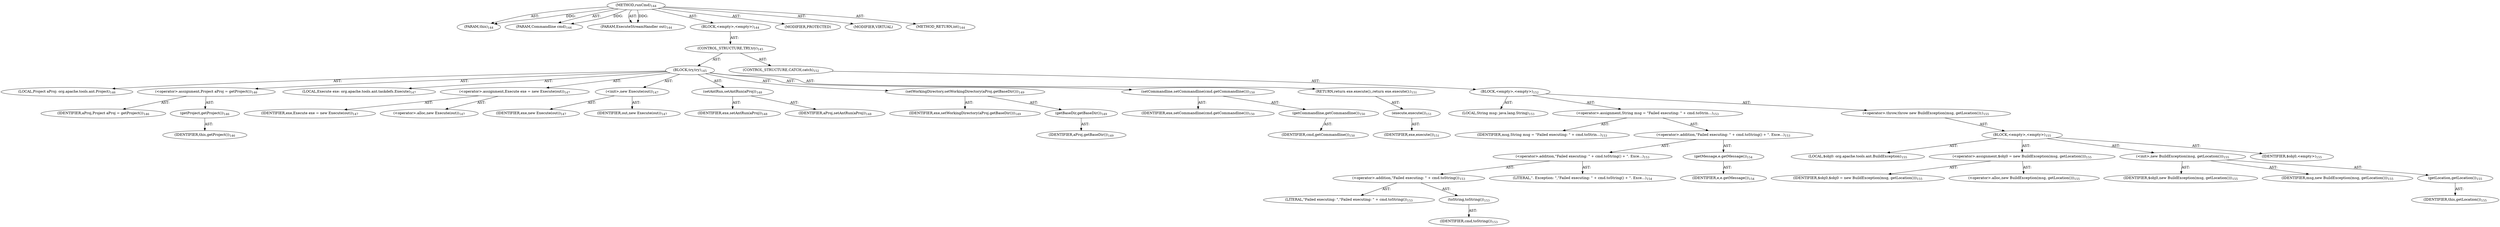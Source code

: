 digraph "runCmd" {  
"111669149696" [label = <(METHOD,runCmd)<SUB>144</SUB>> ]
"115964116992" [label = <(PARAM,this)<SUB>144</SUB>> ]
"115964116997" [label = <(PARAM,Commandline cmd)<SUB>144</SUB>> ]
"115964116998" [label = <(PARAM,ExecuteStreamHandler out)<SUB>144</SUB>> ]
"25769803776" [label = <(BLOCK,&lt;empty&gt;,&lt;empty&gt;)<SUB>144</SUB>> ]
"47244640256" [label = <(CONTROL_STRUCTURE,TRY,try)<SUB>145</SUB>> ]
"25769803777" [label = <(BLOCK,try,try)<SUB>145</SUB>> ]
"94489280512" [label = <(LOCAL,Project aProj: org.apache.tools.ant.Project)<SUB>146</SUB>> ]
"30064771073" [label = <(&lt;operator&gt;.assignment,Project aProj = getProject())<SUB>146</SUB>> ]
"68719476786" [label = <(IDENTIFIER,aProj,Project aProj = getProject())<SUB>146</SUB>> ]
"30064771074" [label = <(getProject,getProject())<SUB>146</SUB>> ]
"68719476736" [label = <(IDENTIFIER,this,getProject())<SUB>146</SUB>> ]
"94489280513" [label = <(LOCAL,Execute exe: org.apache.tools.ant.taskdefs.Execute)<SUB>147</SUB>> ]
"30064771075" [label = <(&lt;operator&gt;.assignment,Execute exe = new Execute(out))<SUB>147</SUB>> ]
"68719476787" [label = <(IDENTIFIER,exe,Execute exe = new Execute(out))<SUB>147</SUB>> ]
"30064771076" [label = <(&lt;operator&gt;.alloc,new Execute(out))<SUB>147</SUB>> ]
"30064771077" [label = <(&lt;init&gt;,new Execute(out))<SUB>147</SUB>> ]
"68719476788" [label = <(IDENTIFIER,exe,new Execute(out))<SUB>147</SUB>> ]
"68719476789" [label = <(IDENTIFIER,out,new Execute(out))<SUB>147</SUB>> ]
"30064771078" [label = <(setAntRun,setAntRun(aProj))<SUB>148</SUB>> ]
"68719476790" [label = <(IDENTIFIER,exe,setAntRun(aProj))<SUB>148</SUB>> ]
"68719476791" [label = <(IDENTIFIER,aProj,setAntRun(aProj))<SUB>148</SUB>> ]
"30064771079" [label = <(setWorkingDirectory,setWorkingDirectory(aProj.getBaseDir()))<SUB>149</SUB>> ]
"68719476792" [label = <(IDENTIFIER,exe,setWorkingDirectory(aProj.getBaseDir()))<SUB>149</SUB>> ]
"30064771080" [label = <(getBaseDir,getBaseDir())<SUB>149</SUB>> ]
"68719476793" [label = <(IDENTIFIER,aProj,getBaseDir())<SUB>149</SUB>> ]
"30064771081" [label = <(setCommandline,setCommandline(cmd.getCommandline()))<SUB>150</SUB>> ]
"68719476794" [label = <(IDENTIFIER,exe,setCommandline(cmd.getCommandline()))<SUB>150</SUB>> ]
"30064771082" [label = <(getCommandline,getCommandline())<SUB>150</SUB>> ]
"68719476795" [label = <(IDENTIFIER,cmd,getCommandline())<SUB>150</SUB>> ]
"146028888064" [label = <(RETURN,return exe.execute();,return exe.execute();)<SUB>151</SUB>> ]
"30064771083" [label = <(execute,execute())<SUB>151</SUB>> ]
"68719476796" [label = <(IDENTIFIER,exe,execute())<SUB>151</SUB>> ]
"47244640257" [label = <(CONTROL_STRUCTURE,CATCH,catch)<SUB>152</SUB>> ]
"25769803778" [label = <(BLOCK,&lt;empty&gt;,&lt;empty&gt;)<SUB>152</SUB>> ]
"94489280514" [label = <(LOCAL,String msg: java.lang.String)<SUB>153</SUB>> ]
"30064771084" [label = <(&lt;operator&gt;.assignment,String msg = &quot;Failed executing: &quot; + cmd.toStrin...)<SUB>153</SUB>> ]
"68719476797" [label = <(IDENTIFIER,msg,String msg = &quot;Failed executing: &quot; + cmd.toStrin...)<SUB>153</SUB>> ]
"30064771085" [label = <(&lt;operator&gt;.addition,&quot;Failed executing: &quot; + cmd.toString() + &quot;. Exce...)<SUB>153</SUB>> ]
"30064771086" [label = <(&lt;operator&gt;.addition,&quot;Failed executing: &quot; + cmd.toString() + &quot;. Exce...)<SUB>153</SUB>> ]
"30064771087" [label = <(&lt;operator&gt;.addition,&quot;Failed executing: &quot; + cmd.toString())<SUB>153</SUB>> ]
"90194313216" [label = <(LITERAL,&quot;Failed executing: &quot;,&quot;Failed executing: &quot; + cmd.toString())<SUB>153</SUB>> ]
"30064771088" [label = <(toString,toString())<SUB>153</SUB>> ]
"68719476798" [label = <(IDENTIFIER,cmd,toString())<SUB>153</SUB>> ]
"90194313217" [label = <(LITERAL,&quot;. Exception: &quot;,&quot;Failed executing: &quot; + cmd.toString() + &quot;. Exce...)<SUB>154</SUB>> ]
"30064771089" [label = <(getMessage,e.getMessage())<SUB>154</SUB>> ]
"68719476799" [label = <(IDENTIFIER,e,e.getMessage())<SUB>154</SUB>> ]
"30064771090" [label = <(&lt;operator&gt;.throw,throw new BuildException(msg, getLocation());)<SUB>155</SUB>> ]
"25769803779" [label = <(BLOCK,&lt;empty&gt;,&lt;empty&gt;)<SUB>155</SUB>> ]
"94489280515" [label = <(LOCAL,$obj0: org.apache.tools.ant.BuildException)<SUB>155</SUB>> ]
"30064771091" [label = <(&lt;operator&gt;.assignment,$obj0 = new BuildException(msg, getLocation()))<SUB>155</SUB>> ]
"68719476800" [label = <(IDENTIFIER,$obj0,$obj0 = new BuildException(msg, getLocation()))<SUB>155</SUB>> ]
"30064771092" [label = <(&lt;operator&gt;.alloc,new BuildException(msg, getLocation()))<SUB>155</SUB>> ]
"30064771093" [label = <(&lt;init&gt;,new BuildException(msg, getLocation()))<SUB>155</SUB>> ]
"68719476801" [label = <(IDENTIFIER,$obj0,new BuildException(msg, getLocation()))<SUB>155</SUB>> ]
"68719476802" [label = <(IDENTIFIER,msg,new BuildException(msg, getLocation()))<SUB>155</SUB>> ]
"30064771094" [label = <(getLocation,getLocation())<SUB>155</SUB>> ]
"68719476737" [label = <(IDENTIFIER,this,getLocation())<SUB>155</SUB>> ]
"68719476803" [label = <(IDENTIFIER,$obj0,&lt;empty&gt;)<SUB>155</SUB>> ]
"133143986195" [label = <(MODIFIER,PROTECTED)> ]
"133143986196" [label = <(MODIFIER,VIRTUAL)> ]
"128849018880" [label = <(METHOD_RETURN,int)<SUB>144</SUB>> ]
  "111669149696" -> "115964116992"  [ label = "AST: "] 
  "111669149696" -> "115964116997"  [ label = "AST: "] 
  "111669149696" -> "115964116998"  [ label = "AST: "] 
  "111669149696" -> "25769803776"  [ label = "AST: "] 
  "111669149696" -> "133143986195"  [ label = "AST: "] 
  "111669149696" -> "133143986196"  [ label = "AST: "] 
  "111669149696" -> "128849018880"  [ label = "AST: "] 
  "25769803776" -> "47244640256"  [ label = "AST: "] 
  "47244640256" -> "25769803777"  [ label = "AST: "] 
  "47244640256" -> "47244640257"  [ label = "AST: "] 
  "25769803777" -> "94489280512"  [ label = "AST: "] 
  "25769803777" -> "30064771073"  [ label = "AST: "] 
  "25769803777" -> "94489280513"  [ label = "AST: "] 
  "25769803777" -> "30064771075"  [ label = "AST: "] 
  "25769803777" -> "30064771077"  [ label = "AST: "] 
  "25769803777" -> "30064771078"  [ label = "AST: "] 
  "25769803777" -> "30064771079"  [ label = "AST: "] 
  "25769803777" -> "30064771081"  [ label = "AST: "] 
  "25769803777" -> "146028888064"  [ label = "AST: "] 
  "30064771073" -> "68719476786"  [ label = "AST: "] 
  "30064771073" -> "30064771074"  [ label = "AST: "] 
  "30064771074" -> "68719476736"  [ label = "AST: "] 
  "30064771075" -> "68719476787"  [ label = "AST: "] 
  "30064771075" -> "30064771076"  [ label = "AST: "] 
  "30064771077" -> "68719476788"  [ label = "AST: "] 
  "30064771077" -> "68719476789"  [ label = "AST: "] 
  "30064771078" -> "68719476790"  [ label = "AST: "] 
  "30064771078" -> "68719476791"  [ label = "AST: "] 
  "30064771079" -> "68719476792"  [ label = "AST: "] 
  "30064771079" -> "30064771080"  [ label = "AST: "] 
  "30064771080" -> "68719476793"  [ label = "AST: "] 
  "30064771081" -> "68719476794"  [ label = "AST: "] 
  "30064771081" -> "30064771082"  [ label = "AST: "] 
  "30064771082" -> "68719476795"  [ label = "AST: "] 
  "146028888064" -> "30064771083"  [ label = "AST: "] 
  "30064771083" -> "68719476796"  [ label = "AST: "] 
  "47244640257" -> "25769803778"  [ label = "AST: "] 
  "25769803778" -> "94489280514"  [ label = "AST: "] 
  "25769803778" -> "30064771084"  [ label = "AST: "] 
  "25769803778" -> "30064771090"  [ label = "AST: "] 
  "30064771084" -> "68719476797"  [ label = "AST: "] 
  "30064771084" -> "30064771085"  [ label = "AST: "] 
  "30064771085" -> "30064771086"  [ label = "AST: "] 
  "30064771085" -> "30064771089"  [ label = "AST: "] 
  "30064771086" -> "30064771087"  [ label = "AST: "] 
  "30064771086" -> "90194313217"  [ label = "AST: "] 
  "30064771087" -> "90194313216"  [ label = "AST: "] 
  "30064771087" -> "30064771088"  [ label = "AST: "] 
  "30064771088" -> "68719476798"  [ label = "AST: "] 
  "30064771089" -> "68719476799"  [ label = "AST: "] 
  "30064771090" -> "25769803779"  [ label = "AST: "] 
  "25769803779" -> "94489280515"  [ label = "AST: "] 
  "25769803779" -> "30064771091"  [ label = "AST: "] 
  "25769803779" -> "30064771093"  [ label = "AST: "] 
  "25769803779" -> "68719476803"  [ label = "AST: "] 
  "30064771091" -> "68719476800"  [ label = "AST: "] 
  "30064771091" -> "30064771092"  [ label = "AST: "] 
  "30064771093" -> "68719476801"  [ label = "AST: "] 
  "30064771093" -> "68719476802"  [ label = "AST: "] 
  "30064771093" -> "30064771094"  [ label = "AST: "] 
  "30064771094" -> "68719476737"  [ label = "AST: "] 
  "111669149696" -> "115964116992"  [ label = "DDG: "] 
  "111669149696" -> "115964116997"  [ label = "DDG: "] 
  "111669149696" -> "115964116998"  [ label = "DDG: "] 
}
